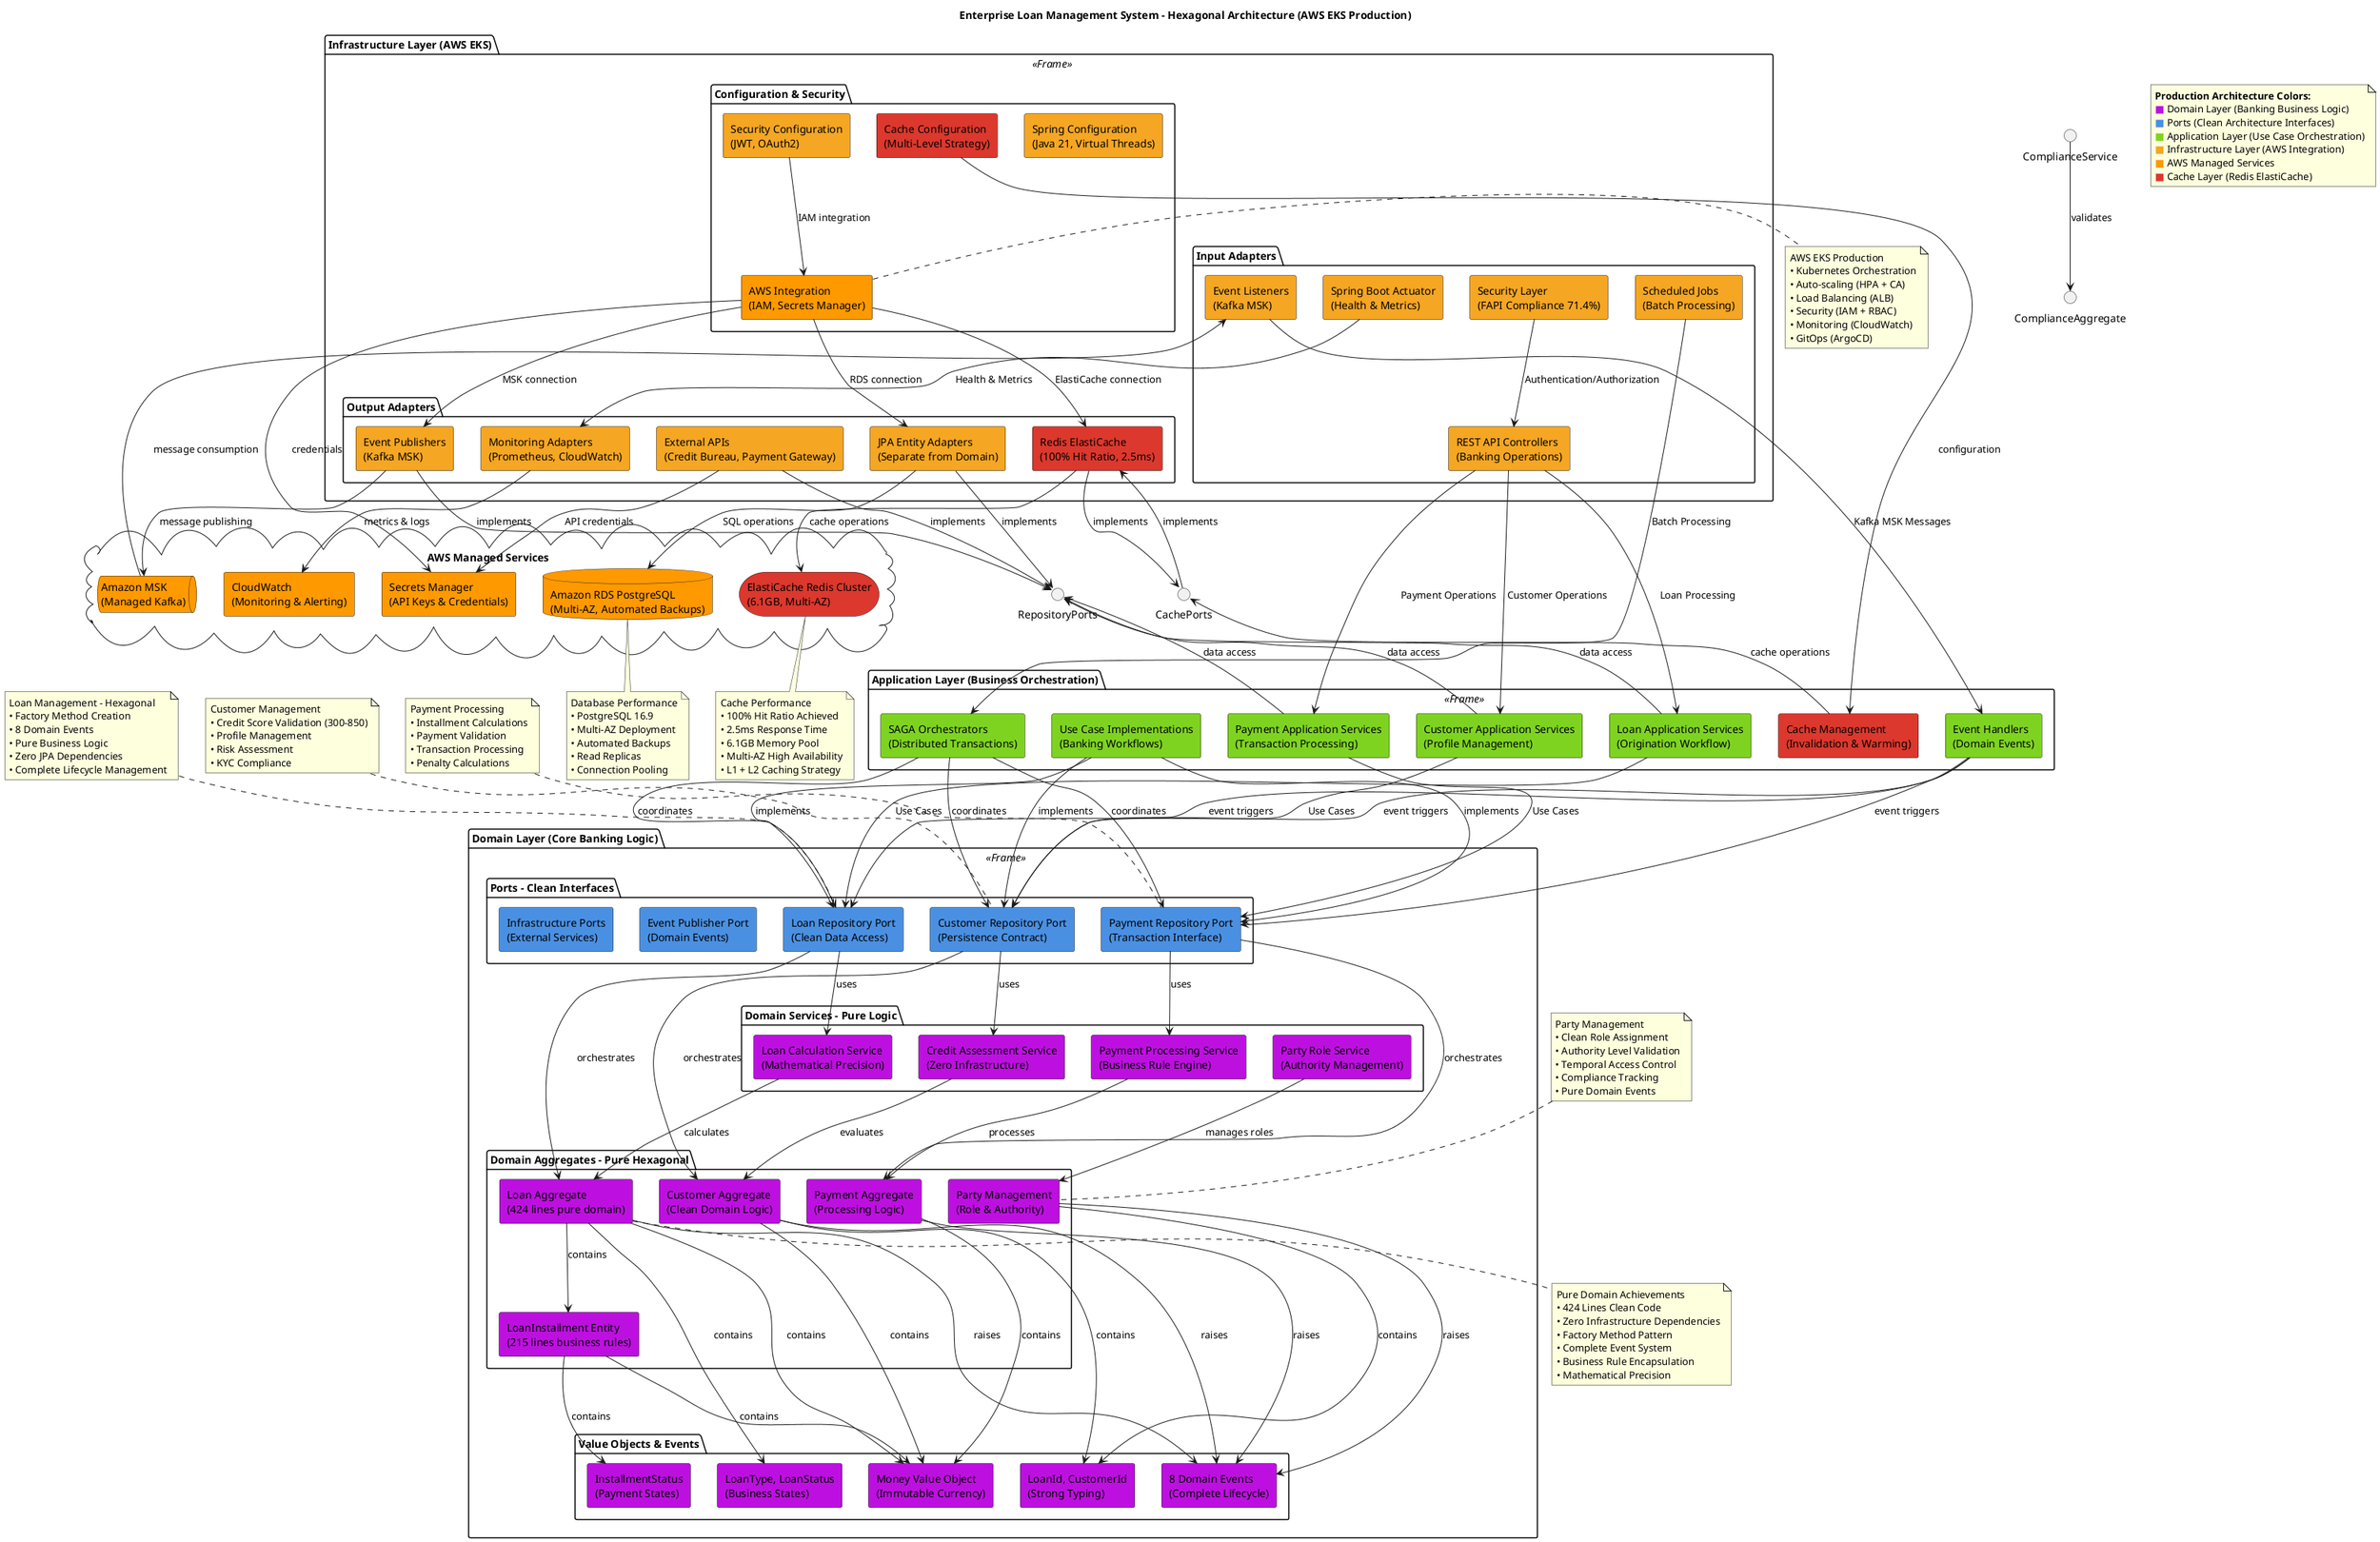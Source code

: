 @startuml Hexagonal Architecture - Enterprise Loan Management System (Production)

!define PRIMARY_COLOR #4A90E2
!define SECONDARY_COLOR #7ED321
!define INFRASTRUCTURE_COLOR #F5A623
!define DOMAIN_COLOR #BD10E0
!define AWS_COLOR #FF9900
!define CACHE_COLOR #DC382D

skinparam backgroundColor #FFFFFF
skinparam componentStyle rectangle

title Enterprise Loan Management System - Hexagonal Architecture (AWS EKS Production)

package "Infrastructure Layer (AWS EKS)" <<Frame>> {
    
    package "Input Adapters" {
        component [REST API Controllers\n(Banking Operations)] as RestAPI INFRASTRUCTURE_COLOR
        component [Spring Boot Actuator\n(Health & Metrics)] as Actuator INFRASTRUCTURE_COLOR
        component [Event Listeners\n(Kafka MSK)] as EventListeners INFRASTRUCTURE_COLOR
        component [Scheduled Jobs\n(Batch Processing)] as ScheduledJobs INFRASTRUCTURE_COLOR
        component [Security Layer\n(FAPI Compliance 71.4%)] as SecurityLayer INFRASTRUCTURE_COLOR
    }
    
    package "Output Adapters" {
        component [JPA Entity Adapters\n(Separate from Domain)] as JpaRepositories INFRASTRUCTURE_COLOR
        component [Redis ElastiCache\n(100% Hit Ratio, 2.5ms)] as RedisCache CACHE_COLOR
        component [Event Publishers\n(Kafka MSK)] as EventPublishers INFRASTRUCTURE_COLOR
        component [External APIs\n(Credit Bureau, Payment Gateway)] as ExternalAPIs INFRASTRUCTURE_COLOR
        component [Monitoring Adapters\n(Prometheus, CloudWatch)] as MonitoringAdapters INFRASTRUCTURE_COLOR
    }
    
    package "Configuration & Security" {
        component [Spring Configuration\n(Java 21, Virtual Threads)] as SpringConfig INFRASTRUCTURE_COLOR
        component [Security Configuration\n(JWT, OAuth2)] as SecurityConfig INFRASTRUCTURE_COLOR
        component [Cache Configuration\n(Multi-Level Strategy)] as CacheConfig CACHE_COLOR
        component [AWS Integration\n(IAM, Secrets Manager)] as AWSIntegration AWS_COLOR
    }
}

package "Application Layer (Business Orchestration)" <<Frame>> {
    component [Customer Application Services\n(Profile Management)] as CustomerAppServices SECONDARY_COLOR
    component [Loan Application Services\n(Origination Workflow)] as LoanAppServices SECONDARY_COLOR
    component [Payment Application Services\n(Transaction Processing)] as PaymentAppServices SECONDARY_COLOR
    component [SAGA Orchestrators\n(Distributed Transactions)] as SagaOrchestrators SECONDARY_COLOR
    component [Use Case Implementations\n(Banking Workflows)] as UseCases SECONDARY_COLOR
    component [Event Handlers\n(Domain Events)] as EventHandlers SECONDARY_COLOR
    component [Cache Management\n(Invalidation & Warming)] as CacheManagement CACHE_COLOR
}

package "Domain Layer (Core Banking Logic)" <<Frame>> {
    
    package "Domain Aggregates - Pure Hexagonal" {
        component [Customer Aggregate\n(Clean Domain Logic)] as CustomerAggregate DOMAIN_COLOR
        component [Loan Aggregate\n(424 lines pure domain)] as LoanAggregate DOMAIN_COLOR
        component [LoanInstallment Entity\n(215 lines business rules)] as LoanInstallmentEntity DOMAIN_COLOR
        component [Payment Aggregate\n(Processing Logic)] as PaymentAggregate DOMAIN_COLOR
        component [Party Management\n(Role & Authority)] as PartyAggregate DOMAIN_COLOR
    }
    
    package "Value Objects & Events" {
        component [Money Value Object\n(Immutable Currency)] as MoneyVO DOMAIN_COLOR
        component [LoanId, CustomerId\n(Strong Typing)] as IdValueObjects DOMAIN_COLOR
        component [LoanType, LoanStatus\n(Business States)] as StatusValueObjects DOMAIN_COLOR
        component [InstallmentStatus\n(Payment States)] as InstallmentStatusVO DOMAIN_COLOR
        component [8 Domain Events\n(Complete Lifecycle)] as DomainEvents DOMAIN_COLOR
    }
    
    package "Domain Services - Pure Logic" {
        component [Credit Assessment Service\n(Zero Infrastructure)] as CreditAssessmentService DOMAIN_COLOR
        component [Loan Calculation Service\n(Mathematical Precision)] as LoanCalculationService DOMAIN_COLOR
        component [Payment Processing Service\n(Business Rule Engine)] as PaymentCalculationService DOMAIN_COLOR
        component [Party Role Service\n(Authority Management)] as PartyRoleService DOMAIN_COLOR
    }
    
    package "Ports - Clean Interfaces" {
        component [Customer Repository Port\n(Persistence Contract)] as CustomerPort PRIMARY_COLOR
        component [Loan Repository Port\n(Clean Data Access)] as LoanPort PRIMARY_COLOR
        component [Payment Repository Port\n(Transaction Interface)] as PaymentPort PRIMARY_COLOR
        component [Event Publisher Port\n(Domain Events)] as EventPort PRIMARY_COLOR
        component [Infrastructure Ports\n(External Services)] as InfrastructurePorts PRIMARY_COLOR
    }
}

' External Systems (AWS Managed Services)
cloud "AWS Managed Services" {
    database "Amazon RDS PostgreSQL\n(Multi-AZ, Automated Backups)" as Database AWS_COLOR
    queue "Amazon MSK\n(Managed Kafka)" as Kafka AWS_COLOR
    storage "ElastiCache Redis Cluster\n(6.1GB, Multi-AZ)" as Redis CACHE_COLOR
    component "CloudWatch\n(Monitoring & Alerting)" as CloudWatch AWS_COLOR
    component "Secrets Manager\n(API Keys & Credentials)" as SecretsManager AWS_COLOR
}

' Connections - Input Flow (API Gateway → Application)
RestAPI --> CustomerAppServices : Customer Operations
RestAPI --> LoanAppServices : Loan Processing
RestAPI --> PaymentAppServices : Payment Operations
Actuator --> MonitoringAdapters : Health & Metrics
EventListeners --> EventHandlers : Kafka MSK Messages
ScheduledJobs --> SagaOrchestrators : Batch Processing
SecurityLayer --> RestAPI : Authentication/Authorization

' Application Layer Coordination
CustomerAppServices --> CustomerPort : Use Cases
LoanAppServices --> LoanPort : Use Cases
PaymentAppServices --> PaymentPort : Use Cases
UseCases --> CustomerPort : implements
UseCases --> LoanPort : implements
UseCases --> PaymentPort : implements
SagaOrchestrators --> CustomerPort : coordinates
SagaOrchestrators --> LoanPort : coordinates
SagaOrchestrators --> PaymentPort : coordinates
EventHandlers --> CustomerPort : event triggers
EventHandlers --> LoanPort : event triggers
EventHandlers --> PaymentPort : event triggers

' Domain Layer Internal Relationships
CustomerPort --> CustomerAggregate : orchestrates
LoanPort --> LoanAggregate : orchestrates
PaymentPort --> PaymentAggregate : orchestrates
CustomerPort --> CreditAssessmentService : uses
LoanPort --> LoanCalculationService : uses
PaymentPort --> PaymentCalculationService : uses
ComplianceService --> ComplianceAggregate : validates

' Domain Aggregates & Value Objects - Clean Architecture
CustomerAggregate --> MoneyVO : contains
CustomerAggregate --> IdValueObjects : contains
LoanAggregate --> MoneyVO : contains
LoanAggregate --> StatusValueObjects : contains
LoanAggregate --> LoanInstallmentEntity : contains
LoanInstallmentEntity --> InstallmentStatusVO : contains
LoanInstallmentEntity --> MoneyVO : contains
PaymentAggregate --> MoneyVO : contains
PartyAggregate --> IdValueObjects : contains
CustomerAggregate --> DomainEvents : raises
LoanAggregate --> DomainEvents : raises
PaymentAggregate --> DomainEvents : raises
PartyAggregate --> DomainEvents : raises

' Domain Services Operations - Pure Business Logic
CreditAssessmentService --> CustomerAggregate : evaluates
LoanCalculationService --> LoanAggregate : calculates
PaymentCalculationService --> PaymentAggregate : processes
PartyRoleService --> PartyAggregate : manages roles

' Cache Management Integration
CacheManagement --> CachePorts : cache operations
CachePorts --> RedisCache : implements
CacheConfig --> CacheManagement : configuration

' Infrastructure Implementation (Outbound)
RepositoryPorts <-- CustomerAppServices : data access
RepositoryPorts <-- LoanAppServices : data access
RepositoryPorts <-- PaymentAppServices : data access
JpaRepositories --> RepositoryPorts : implements
RedisCache --> CachePorts : implements
EventPublishers --> RepositoryPorts : implements
ExternalAPIs --> RepositoryPorts : implements

' AWS Integration
AWSIntegration --> JpaRepositories : RDS connection
AWSIntegration --> RedisCache : ElastiCache connection
AWSIntegration --> EventPublishers : MSK connection
AWSIntegration --> SecretsManager : credentials
SecurityConfig --> AWSIntegration : IAM integration

' External Systems Integration
JpaRepositories --> Database : SQL operations
RedisCache --> Redis : cache operations
EventPublishers --> Kafka : message publishing
EventListeners <-- Kafka : message consumption
MonitoringAdapters --> CloudWatch : metrics & logs
ExternalAPIs --> SecretsManager : API credentials

' Banking Business Rules
note top of CustomerPort : Customer Management\n• Credit Score Validation (300-850)\n• Profile Management\n• Risk Assessment\n• KYC Compliance

note top of LoanPort : Loan Management - Hexagonal\n• Factory Method Creation\n• 8 Domain Events\n• Pure Business Logic\n• Zero JPA Dependencies\n• Complete Lifecycle Management

note top of PaymentPort : Payment Processing\n• Installment Calculations\n• Payment Validation\n• Transaction Processing\n• Penalty Calculations

note top of PartyAggregate : Party Management\n• Clean Role Assignment\n• Authority Level Validation\n• Temporal Access Control\n• Compliance Tracking\n• Pure Domain Events

' Architecture Principles
note bottom of LoanAggregate : Pure Domain Achievements\n• 424 Lines Clean Code\n• Zero Infrastructure Dependencies\n• Factory Method Pattern\n• Complete Event System\n• Business Rule Encapsulation\n• Mathematical Precision

note bottom of Redis : Cache Performance\n• 100% Hit Ratio Achieved\n• 2.5ms Response Time\n• 6.1GB Memory Pool\n• Multi-AZ High Availability\n• L1 + L2 Caching Strategy

note bottom of Database : Database Performance\n• PostgreSQL 16.9\n• Multi-AZ Deployment\n• Automated Backups\n• Read Replicas\n• Connection Pooling

' Production Readiness
note right of AWSIntegration : AWS EKS Production\n• Kubernetes Orchestration\n• Auto-scaling (HPA + CA)\n• Load Balancing (ALB)\n• Security (IAM + RBAC)\n• Monitoring (CloudWatch)\n• GitOps (ArgoCD)

' Color Legend
note as Legend
  <b>Production Architecture Colors:</b>
  <color:#BD10E0>■</color> Domain Layer (Banking Business Logic)
  <color:#4A90E2>■</color> Ports (Clean Architecture Interfaces)
  <color:#7ED321>■</color> Application Layer (Use Case Orchestration)
  <color:#F5A623>■</color> Infrastructure Layer (AWS Integration)
  <color:#FF9900>■</color> AWS Managed Services
  <color:#DC382D>■</color> Cache Layer (Redis ElastiCache)
end note

@enduml
